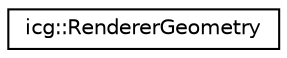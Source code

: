 digraph "Graphical Class Hierarchy"
{
 // LATEX_PDF_SIZE
  edge [fontname="Helvetica",fontsize="10",labelfontname="Helvetica",labelfontsize="10"];
  node [fontname="Helvetica",fontsize="10",shape=record];
  rankdir="LR";
  Node0 [label="icg::RendererGeometry",height=0.2,width=0.4,color="black", fillcolor="white", style="filled",URL="$classicg_1_1RendererGeometry.html",tooltip="Loads geometric information from referenced Body objects in Vertex Array Objects (VAOs) and Vertex Bu..."];
}
